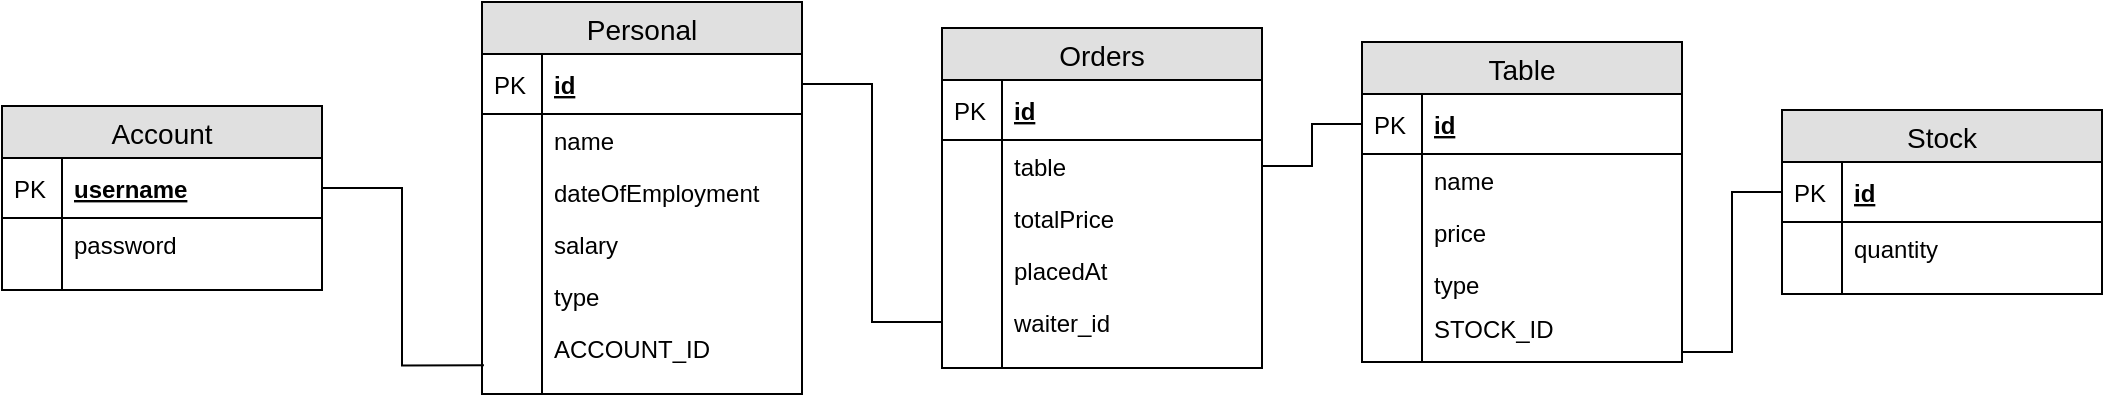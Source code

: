 <mxfile version="12.4.9" type="device"><diagram id="pYUXKNLhru7nxzMcEvK6" name="Page-1"><mxGraphModel dx="1199" dy="537" grid="1" gridSize="10" guides="1" tooltips="1" connect="1" arrows="1" fold="1" page="1" pageScale="1" pageWidth="1169" pageHeight="827" math="0" shadow="0"><root><mxCell id="0"/><mxCell id="1" parent="0"/><mxCell id="jO1ylsuyOs0CcwyvVISC-2" value="Table" style="swimlane;fontStyle=0;childLayout=stackLayout;horizontal=1;startSize=26;fillColor=#e0e0e0;horizontalStack=0;resizeParent=1;resizeParentMax=0;resizeLast=0;collapsible=1;marginBottom=0;swimlaneFillColor=#ffffff;align=center;fontSize=14;" vertex="1" parent="1"><mxGeometry x="740" y="70" width="160" height="160" as="geometry"/></mxCell><mxCell id="jO1ylsuyOs0CcwyvVISC-3" value="id" style="shape=partialRectangle;top=0;left=0;right=0;bottom=1;align=left;verticalAlign=middle;fillColor=none;spacingLeft=34;spacingRight=4;overflow=hidden;rotatable=0;points=[[0,0.5],[1,0.5]];portConstraint=eastwest;dropTarget=0;fontStyle=5;fontSize=12;" vertex="1" parent="jO1ylsuyOs0CcwyvVISC-2"><mxGeometry y="26" width="160" height="30" as="geometry"/></mxCell><mxCell id="jO1ylsuyOs0CcwyvVISC-4" value="PK" style="shape=partialRectangle;top=0;left=0;bottom=0;fillColor=none;align=left;verticalAlign=middle;spacingLeft=4;spacingRight=4;overflow=hidden;rotatable=0;points=[];portConstraint=eastwest;part=1;fontSize=12;" vertex="1" connectable="0" parent="jO1ylsuyOs0CcwyvVISC-3"><mxGeometry width="30" height="30" as="geometry"/></mxCell><mxCell id="jO1ylsuyOs0CcwyvVISC-5" value="name" style="shape=partialRectangle;top=0;left=0;right=0;bottom=0;align=left;verticalAlign=top;fillColor=none;spacingLeft=34;spacingRight=4;overflow=hidden;rotatable=0;points=[[0,0.5],[1,0.5]];portConstraint=eastwest;dropTarget=0;fontSize=12;" vertex="1" parent="jO1ylsuyOs0CcwyvVISC-2"><mxGeometry y="56" width="160" height="26" as="geometry"/></mxCell><mxCell id="jO1ylsuyOs0CcwyvVISC-6" value="" style="shape=partialRectangle;top=0;left=0;bottom=0;fillColor=none;align=left;verticalAlign=top;spacingLeft=4;spacingRight=4;overflow=hidden;rotatable=0;points=[];portConstraint=eastwest;part=1;fontSize=12;" vertex="1" connectable="0" parent="jO1ylsuyOs0CcwyvVISC-5"><mxGeometry width="30" height="26" as="geometry"/></mxCell><mxCell id="jO1ylsuyOs0CcwyvVISC-7" value="price" style="shape=partialRectangle;top=0;left=0;right=0;bottom=0;align=left;verticalAlign=top;fillColor=none;spacingLeft=34;spacingRight=4;overflow=hidden;rotatable=0;points=[[0,0.5],[1,0.5]];portConstraint=eastwest;dropTarget=0;fontSize=12;" vertex="1" parent="jO1ylsuyOs0CcwyvVISC-2"><mxGeometry y="82" width="160" height="26" as="geometry"/></mxCell><mxCell id="jO1ylsuyOs0CcwyvVISC-8" value="" style="shape=partialRectangle;top=0;left=0;bottom=0;fillColor=none;align=left;verticalAlign=top;spacingLeft=4;spacingRight=4;overflow=hidden;rotatable=0;points=[];portConstraint=eastwest;part=1;fontSize=12;" vertex="1" connectable="0" parent="jO1ylsuyOs0CcwyvVISC-7"><mxGeometry width="30" height="26" as="geometry"/></mxCell><mxCell id="jO1ylsuyOs0CcwyvVISC-9" value="type" style="shape=partialRectangle;top=0;left=0;right=0;bottom=0;align=left;verticalAlign=top;fillColor=none;spacingLeft=34;spacingRight=4;overflow=hidden;rotatable=0;points=[[0,0.5],[1,0.5]];portConstraint=eastwest;dropTarget=0;fontSize=12;" vertex="1" parent="jO1ylsuyOs0CcwyvVISC-2"><mxGeometry y="108" width="160" height="22" as="geometry"/></mxCell><mxCell id="jO1ylsuyOs0CcwyvVISC-10" value="" style="shape=partialRectangle;top=0;left=0;bottom=0;fillColor=none;align=left;verticalAlign=top;spacingLeft=4;spacingRight=4;overflow=hidden;rotatable=0;points=[];portConstraint=eastwest;part=1;fontSize=12;" vertex="1" connectable="0" parent="jO1ylsuyOs0CcwyvVISC-9"><mxGeometry width="30" height="22" as="geometry"/></mxCell><mxCell id="jO1ylsuyOs0CcwyvVISC-13" value="STOCK_ID" style="shape=partialRectangle;top=0;left=0;right=0;bottom=0;align=left;verticalAlign=top;fillColor=none;spacingLeft=34;spacingRight=4;overflow=hidden;rotatable=0;points=[[0,0.5],[1,0.5]];portConstraint=eastwest;dropTarget=0;fontSize=12;" vertex="1" parent="jO1ylsuyOs0CcwyvVISC-2"><mxGeometry y="130" width="160" height="20" as="geometry"/></mxCell><mxCell id="jO1ylsuyOs0CcwyvVISC-14" value="" style="shape=partialRectangle;top=0;left=0;bottom=0;fillColor=none;align=left;verticalAlign=top;spacingLeft=4;spacingRight=4;overflow=hidden;rotatable=0;points=[];portConstraint=eastwest;part=1;fontSize=12;" vertex="1" connectable="0" parent="jO1ylsuyOs0CcwyvVISC-13"><mxGeometry width="30" height="20.0" as="geometry"/></mxCell><mxCell id="jO1ylsuyOs0CcwyvVISC-11" value="" style="shape=partialRectangle;top=0;left=0;right=0;bottom=0;align=left;verticalAlign=top;fillColor=none;spacingLeft=34;spacingRight=4;overflow=hidden;rotatable=0;points=[[0,0.5],[1,0.5]];portConstraint=eastwest;dropTarget=0;fontSize=12;" vertex="1" parent="jO1ylsuyOs0CcwyvVISC-2"><mxGeometry y="150" width="160" height="10" as="geometry"/></mxCell><mxCell id="jO1ylsuyOs0CcwyvVISC-12" value="" style="shape=partialRectangle;top=0;left=0;bottom=0;fillColor=none;align=left;verticalAlign=top;spacingLeft=4;spacingRight=4;overflow=hidden;rotatable=0;points=[];portConstraint=eastwest;part=1;fontSize=12;" vertex="1" connectable="0" parent="jO1ylsuyOs0CcwyvVISC-11"><mxGeometry width="30" height="10" as="geometry"/></mxCell><mxCell id="jO1ylsuyOs0CcwyvVISC-15" value="Stock" style="swimlane;fontStyle=0;childLayout=stackLayout;horizontal=1;startSize=26;fillColor=#e0e0e0;horizontalStack=0;resizeParent=1;resizeParentMax=0;resizeLast=0;collapsible=1;marginBottom=0;swimlaneFillColor=#ffffff;align=center;fontSize=14;" vertex="1" parent="1"><mxGeometry x="950" y="104" width="160" height="92" as="geometry"/></mxCell><mxCell id="jO1ylsuyOs0CcwyvVISC-16" value="id" style="shape=partialRectangle;top=0;left=0;right=0;bottom=1;align=left;verticalAlign=middle;fillColor=none;spacingLeft=34;spacingRight=4;overflow=hidden;rotatable=0;points=[[0,0.5],[1,0.5]];portConstraint=eastwest;dropTarget=0;fontStyle=5;fontSize=12;" vertex="1" parent="jO1ylsuyOs0CcwyvVISC-15"><mxGeometry y="26" width="160" height="30" as="geometry"/></mxCell><mxCell id="jO1ylsuyOs0CcwyvVISC-17" value="PK" style="shape=partialRectangle;top=0;left=0;bottom=0;fillColor=none;align=left;verticalAlign=middle;spacingLeft=4;spacingRight=4;overflow=hidden;rotatable=0;points=[];portConstraint=eastwest;part=1;fontSize=12;" vertex="1" connectable="0" parent="jO1ylsuyOs0CcwyvVISC-16"><mxGeometry width="30" height="30" as="geometry"/></mxCell><mxCell id="jO1ylsuyOs0CcwyvVISC-18" value="quantity" style="shape=partialRectangle;top=0;left=0;right=0;bottom=0;align=left;verticalAlign=top;fillColor=none;spacingLeft=34;spacingRight=4;overflow=hidden;rotatable=0;points=[[0,0.5],[1,0.5]];portConstraint=eastwest;dropTarget=0;fontSize=12;" vertex="1" parent="jO1ylsuyOs0CcwyvVISC-15"><mxGeometry y="56" width="160" height="26" as="geometry"/></mxCell><mxCell id="jO1ylsuyOs0CcwyvVISC-19" value="" style="shape=partialRectangle;top=0;left=0;bottom=0;fillColor=none;align=left;verticalAlign=top;spacingLeft=4;spacingRight=4;overflow=hidden;rotatable=0;points=[];portConstraint=eastwest;part=1;fontSize=12;" vertex="1" connectable="0" parent="jO1ylsuyOs0CcwyvVISC-18"><mxGeometry width="30" height="26" as="geometry"/></mxCell><mxCell id="jO1ylsuyOs0CcwyvVISC-24" value="" style="shape=partialRectangle;top=0;left=0;right=0;bottom=0;align=left;verticalAlign=top;fillColor=none;spacingLeft=34;spacingRight=4;overflow=hidden;rotatable=0;points=[[0,0.5],[1,0.5]];portConstraint=eastwest;dropTarget=0;fontSize=12;" vertex="1" parent="jO1ylsuyOs0CcwyvVISC-15"><mxGeometry y="82" width="160" height="10" as="geometry"/></mxCell><mxCell id="jO1ylsuyOs0CcwyvVISC-25" value="" style="shape=partialRectangle;top=0;left=0;bottom=0;fillColor=none;align=left;verticalAlign=top;spacingLeft=4;spacingRight=4;overflow=hidden;rotatable=0;points=[];portConstraint=eastwest;part=1;fontSize=12;" vertex="1" connectable="0" parent="jO1ylsuyOs0CcwyvVISC-24"><mxGeometry width="30" height="10" as="geometry"/></mxCell><mxCell id="jO1ylsuyOs0CcwyvVISC-26" value="Account" style="swimlane;fontStyle=0;childLayout=stackLayout;horizontal=1;startSize=26;fillColor=#e0e0e0;horizontalStack=0;resizeParent=1;resizeParentMax=0;resizeLast=0;collapsible=1;marginBottom=0;swimlaneFillColor=#ffffff;align=center;fontSize=14;" vertex="1" parent="1"><mxGeometry x="60" y="102" width="160" height="92" as="geometry"/></mxCell><mxCell id="jO1ylsuyOs0CcwyvVISC-27" value="username" style="shape=partialRectangle;top=0;left=0;right=0;bottom=1;align=left;verticalAlign=middle;fillColor=none;spacingLeft=34;spacingRight=4;overflow=hidden;rotatable=0;points=[[0,0.5],[1,0.5]];portConstraint=eastwest;dropTarget=0;fontStyle=5;fontSize=12;" vertex="1" parent="jO1ylsuyOs0CcwyvVISC-26"><mxGeometry y="26" width="160" height="30" as="geometry"/></mxCell><mxCell id="jO1ylsuyOs0CcwyvVISC-28" value="PK" style="shape=partialRectangle;top=0;left=0;bottom=0;fillColor=none;align=left;verticalAlign=middle;spacingLeft=4;spacingRight=4;overflow=hidden;rotatable=0;points=[];portConstraint=eastwest;part=1;fontSize=12;" vertex="1" connectable="0" parent="jO1ylsuyOs0CcwyvVISC-27"><mxGeometry width="30" height="30" as="geometry"/></mxCell><mxCell id="jO1ylsuyOs0CcwyvVISC-29" value="password" style="shape=partialRectangle;top=0;left=0;right=0;bottom=0;align=left;verticalAlign=top;fillColor=none;spacingLeft=34;spacingRight=4;overflow=hidden;rotatable=0;points=[[0,0.5],[1,0.5]];portConstraint=eastwest;dropTarget=0;fontSize=12;" vertex="1" parent="jO1ylsuyOs0CcwyvVISC-26"><mxGeometry y="56" width="160" height="26" as="geometry"/></mxCell><mxCell id="jO1ylsuyOs0CcwyvVISC-30" value="" style="shape=partialRectangle;top=0;left=0;bottom=0;fillColor=none;align=left;verticalAlign=top;spacingLeft=4;spacingRight=4;overflow=hidden;rotatable=0;points=[];portConstraint=eastwest;part=1;fontSize=12;" vertex="1" connectable="0" parent="jO1ylsuyOs0CcwyvVISC-29"><mxGeometry width="30" height="26" as="geometry"/></mxCell><mxCell id="jO1ylsuyOs0CcwyvVISC-35" value="" style="shape=partialRectangle;top=0;left=0;right=0;bottom=0;align=left;verticalAlign=top;fillColor=none;spacingLeft=34;spacingRight=4;overflow=hidden;rotatable=0;points=[[0,0.5],[1,0.5]];portConstraint=eastwest;dropTarget=0;fontSize=12;" vertex="1" parent="jO1ylsuyOs0CcwyvVISC-26"><mxGeometry y="82" width="160" height="10" as="geometry"/></mxCell><mxCell id="jO1ylsuyOs0CcwyvVISC-36" value="" style="shape=partialRectangle;top=0;left=0;bottom=0;fillColor=none;align=left;verticalAlign=top;spacingLeft=4;spacingRight=4;overflow=hidden;rotatable=0;points=[];portConstraint=eastwest;part=1;fontSize=12;" vertex="1" connectable="0" parent="jO1ylsuyOs0CcwyvVISC-35"><mxGeometry width="30" height="10" as="geometry"/></mxCell><mxCell id="jO1ylsuyOs0CcwyvVISC-37" value="Personal" style="swimlane;fontStyle=0;childLayout=stackLayout;horizontal=1;startSize=26;fillColor=#e0e0e0;horizontalStack=0;resizeParent=1;resizeParentMax=0;resizeLast=0;collapsible=1;marginBottom=0;swimlaneFillColor=#ffffff;align=center;fontSize=14;" vertex="1" parent="1"><mxGeometry x="300" y="50" width="160" height="196" as="geometry"/></mxCell><mxCell id="jO1ylsuyOs0CcwyvVISC-38" value="id" style="shape=partialRectangle;top=0;left=0;right=0;bottom=1;align=left;verticalAlign=middle;fillColor=none;spacingLeft=34;spacingRight=4;overflow=hidden;rotatable=0;points=[[0,0.5],[1,0.5]];portConstraint=eastwest;dropTarget=0;fontStyle=5;fontSize=12;" vertex="1" parent="jO1ylsuyOs0CcwyvVISC-37"><mxGeometry y="26" width="160" height="30" as="geometry"/></mxCell><mxCell id="jO1ylsuyOs0CcwyvVISC-39" value="PK" style="shape=partialRectangle;top=0;left=0;bottom=0;fillColor=none;align=left;verticalAlign=middle;spacingLeft=4;spacingRight=4;overflow=hidden;rotatable=0;points=[];portConstraint=eastwest;part=1;fontSize=12;" vertex="1" connectable="0" parent="jO1ylsuyOs0CcwyvVISC-38"><mxGeometry width="30" height="30" as="geometry"/></mxCell><mxCell id="jO1ylsuyOs0CcwyvVISC-40" value="name" style="shape=partialRectangle;top=0;left=0;right=0;bottom=0;align=left;verticalAlign=top;fillColor=none;spacingLeft=34;spacingRight=4;overflow=hidden;rotatable=0;points=[[0,0.5],[1,0.5]];portConstraint=eastwest;dropTarget=0;fontSize=12;" vertex="1" parent="jO1ylsuyOs0CcwyvVISC-37"><mxGeometry y="56" width="160" height="26" as="geometry"/></mxCell><mxCell id="jO1ylsuyOs0CcwyvVISC-41" value="" style="shape=partialRectangle;top=0;left=0;bottom=0;fillColor=none;align=left;verticalAlign=top;spacingLeft=4;spacingRight=4;overflow=hidden;rotatable=0;points=[];portConstraint=eastwest;part=1;fontSize=12;" vertex="1" connectable="0" parent="jO1ylsuyOs0CcwyvVISC-40"><mxGeometry width="30" height="26" as="geometry"/></mxCell><mxCell id="jO1ylsuyOs0CcwyvVISC-42" value="dateOfEmployment" style="shape=partialRectangle;top=0;left=0;right=0;bottom=0;align=left;verticalAlign=top;fillColor=none;spacingLeft=34;spacingRight=4;overflow=hidden;rotatable=0;points=[[0,0.5],[1,0.5]];portConstraint=eastwest;dropTarget=0;fontSize=12;" vertex="1" parent="jO1ylsuyOs0CcwyvVISC-37"><mxGeometry y="82" width="160" height="26" as="geometry"/></mxCell><mxCell id="jO1ylsuyOs0CcwyvVISC-43" value="" style="shape=partialRectangle;top=0;left=0;bottom=0;fillColor=none;align=left;verticalAlign=top;spacingLeft=4;spacingRight=4;overflow=hidden;rotatable=0;points=[];portConstraint=eastwest;part=1;fontSize=12;" vertex="1" connectable="0" parent="jO1ylsuyOs0CcwyvVISC-42"><mxGeometry width="30" height="26" as="geometry"/></mxCell><mxCell id="jO1ylsuyOs0CcwyvVISC-44" value="salary" style="shape=partialRectangle;top=0;left=0;right=0;bottom=0;align=left;verticalAlign=top;fillColor=none;spacingLeft=34;spacingRight=4;overflow=hidden;rotatable=0;points=[[0,0.5],[1,0.5]];portConstraint=eastwest;dropTarget=0;fontSize=12;" vertex="1" parent="jO1ylsuyOs0CcwyvVISC-37"><mxGeometry y="108" width="160" height="26" as="geometry"/></mxCell><mxCell id="jO1ylsuyOs0CcwyvVISC-45" value="" style="shape=partialRectangle;top=0;left=0;bottom=0;fillColor=none;align=left;verticalAlign=top;spacingLeft=4;spacingRight=4;overflow=hidden;rotatable=0;points=[];portConstraint=eastwest;part=1;fontSize=12;" vertex="1" connectable="0" parent="jO1ylsuyOs0CcwyvVISC-44"><mxGeometry width="30" height="26" as="geometry"/></mxCell><mxCell id="jO1ylsuyOs0CcwyvVISC-48" value="type" style="shape=partialRectangle;top=0;left=0;right=0;bottom=0;align=left;verticalAlign=top;fillColor=none;spacingLeft=34;spacingRight=4;overflow=hidden;rotatable=0;points=[[0,0.5],[1,0.5]];portConstraint=eastwest;dropTarget=0;fontSize=12;" vertex="1" parent="jO1ylsuyOs0CcwyvVISC-37"><mxGeometry y="134" width="160" height="26" as="geometry"/></mxCell><mxCell id="jO1ylsuyOs0CcwyvVISC-49" value="" style="shape=partialRectangle;top=0;left=0;bottom=0;fillColor=none;align=left;verticalAlign=top;spacingLeft=4;spacingRight=4;overflow=hidden;rotatable=0;points=[];portConstraint=eastwest;part=1;fontSize=12;" vertex="1" connectable="0" parent="jO1ylsuyOs0CcwyvVISC-48"><mxGeometry width="30" height="26" as="geometry"/></mxCell><mxCell id="jO1ylsuyOs0CcwyvVISC-50" value="ACCOUNT_ID" style="shape=partialRectangle;top=0;left=0;right=0;bottom=0;align=left;verticalAlign=top;fillColor=none;spacingLeft=34;spacingRight=4;overflow=hidden;rotatable=0;points=[[0,0.5],[1,0.5]];portConstraint=eastwest;dropTarget=0;fontSize=12;" vertex="1" parent="jO1ylsuyOs0CcwyvVISC-37"><mxGeometry y="160" width="160" height="26" as="geometry"/></mxCell><mxCell id="jO1ylsuyOs0CcwyvVISC-51" value="" style="shape=partialRectangle;top=0;left=0;bottom=0;fillColor=none;align=left;verticalAlign=top;spacingLeft=4;spacingRight=4;overflow=hidden;rotatable=0;points=[];portConstraint=eastwest;part=1;fontSize=12;" vertex="1" connectable="0" parent="jO1ylsuyOs0CcwyvVISC-50"><mxGeometry width="30" height="26" as="geometry"/></mxCell><mxCell id="jO1ylsuyOs0CcwyvVISC-46" value="" style="shape=partialRectangle;top=0;left=0;right=0;bottom=0;align=left;verticalAlign=top;fillColor=none;spacingLeft=34;spacingRight=4;overflow=hidden;rotatable=0;points=[[0,0.5],[1,0.5]];portConstraint=eastwest;dropTarget=0;fontSize=12;" vertex="1" parent="jO1ylsuyOs0CcwyvVISC-37"><mxGeometry y="186" width="160" height="10" as="geometry"/></mxCell><mxCell id="jO1ylsuyOs0CcwyvVISC-47" value="" style="shape=partialRectangle;top=0;left=0;bottom=0;fillColor=none;align=left;verticalAlign=top;spacingLeft=4;spacingRight=4;overflow=hidden;rotatable=0;points=[];portConstraint=eastwest;part=1;fontSize=12;" vertex="1" connectable="0" parent="jO1ylsuyOs0CcwyvVISC-46"><mxGeometry width="30" height="10" as="geometry"/></mxCell><mxCell id="jO1ylsuyOs0CcwyvVISC-52" value="Orders" style="swimlane;fontStyle=0;childLayout=stackLayout;horizontal=1;startSize=26;fillColor=#e0e0e0;horizontalStack=0;resizeParent=1;resizeParentMax=0;resizeLast=0;collapsible=1;marginBottom=0;swimlaneFillColor=#ffffff;align=center;fontSize=14;" vertex="1" parent="1"><mxGeometry x="530" y="63" width="160" height="170" as="geometry"/></mxCell><mxCell id="jO1ylsuyOs0CcwyvVISC-53" value="id" style="shape=partialRectangle;top=0;left=0;right=0;bottom=1;align=left;verticalAlign=middle;fillColor=none;spacingLeft=34;spacingRight=4;overflow=hidden;rotatable=0;points=[[0,0.5],[1,0.5]];portConstraint=eastwest;dropTarget=0;fontStyle=5;fontSize=12;" vertex="1" parent="jO1ylsuyOs0CcwyvVISC-52"><mxGeometry y="26" width="160" height="30" as="geometry"/></mxCell><mxCell id="jO1ylsuyOs0CcwyvVISC-54" value="PK" style="shape=partialRectangle;top=0;left=0;bottom=0;fillColor=none;align=left;verticalAlign=middle;spacingLeft=4;spacingRight=4;overflow=hidden;rotatable=0;points=[];portConstraint=eastwest;part=1;fontSize=12;" vertex="1" connectable="0" parent="jO1ylsuyOs0CcwyvVISC-53"><mxGeometry width="30" height="30" as="geometry"/></mxCell><mxCell id="jO1ylsuyOs0CcwyvVISC-55" value="table" style="shape=partialRectangle;top=0;left=0;right=0;bottom=0;align=left;verticalAlign=top;fillColor=none;spacingLeft=34;spacingRight=4;overflow=hidden;rotatable=0;points=[[0,0.5],[1,0.5]];portConstraint=eastwest;dropTarget=0;fontSize=12;" vertex="1" parent="jO1ylsuyOs0CcwyvVISC-52"><mxGeometry y="56" width="160" height="26" as="geometry"/></mxCell><mxCell id="jO1ylsuyOs0CcwyvVISC-56" value="" style="shape=partialRectangle;top=0;left=0;bottom=0;fillColor=none;align=left;verticalAlign=top;spacingLeft=4;spacingRight=4;overflow=hidden;rotatable=0;points=[];portConstraint=eastwest;part=1;fontSize=12;" vertex="1" connectable="0" parent="jO1ylsuyOs0CcwyvVISC-55"><mxGeometry width="30" height="26" as="geometry"/></mxCell><mxCell id="jO1ylsuyOs0CcwyvVISC-57" value="totalPrice" style="shape=partialRectangle;top=0;left=0;right=0;bottom=0;align=left;verticalAlign=top;fillColor=none;spacingLeft=34;spacingRight=4;overflow=hidden;rotatable=0;points=[[0,0.5],[1,0.5]];portConstraint=eastwest;dropTarget=0;fontSize=12;" vertex="1" parent="jO1ylsuyOs0CcwyvVISC-52"><mxGeometry y="82" width="160" height="26" as="geometry"/></mxCell><mxCell id="jO1ylsuyOs0CcwyvVISC-58" value="" style="shape=partialRectangle;top=0;left=0;bottom=0;fillColor=none;align=left;verticalAlign=top;spacingLeft=4;spacingRight=4;overflow=hidden;rotatable=0;points=[];portConstraint=eastwest;part=1;fontSize=12;" vertex="1" connectable="0" parent="jO1ylsuyOs0CcwyvVISC-57"><mxGeometry width="30" height="26" as="geometry"/></mxCell><mxCell id="jO1ylsuyOs0CcwyvVISC-59" value="placedAt" style="shape=partialRectangle;top=0;left=0;right=0;bottom=0;align=left;verticalAlign=top;fillColor=none;spacingLeft=34;spacingRight=4;overflow=hidden;rotatable=0;points=[[0,0.5],[1,0.5]];portConstraint=eastwest;dropTarget=0;fontSize=12;" vertex="1" parent="jO1ylsuyOs0CcwyvVISC-52"><mxGeometry y="108" width="160" height="26" as="geometry"/></mxCell><mxCell id="jO1ylsuyOs0CcwyvVISC-60" value="" style="shape=partialRectangle;top=0;left=0;bottom=0;fillColor=none;align=left;verticalAlign=top;spacingLeft=4;spacingRight=4;overflow=hidden;rotatable=0;points=[];portConstraint=eastwest;part=1;fontSize=12;" vertex="1" connectable="0" parent="jO1ylsuyOs0CcwyvVISC-59"><mxGeometry width="30" height="26" as="geometry"/></mxCell><mxCell id="jO1ylsuyOs0CcwyvVISC-63" value="waiter_id" style="shape=partialRectangle;top=0;left=0;right=0;bottom=0;align=left;verticalAlign=top;fillColor=none;spacingLeft=34;spacingRight=4;overflow=hidden;rotatable=0;points=[[0,0.5],[1,0.5]];portConstraint=eastwest;dropTarget=0;fontSize=12;" vertex="1" parent="jO1ylsuyOs0CcwyvVISC-52"><mxGeometry y="134" width="160" height="26" as="geometry"/></mxCell><mxCell id="jO1ylsuyOs0CcwyvVISC-64" value="" style="shape=partialRectangle;top=0;left=0;bottom=0;fillColor=none;align=left;verticalAlign=top;spacingLeft=4;spacingRight=4;overflow=hidden;rotatable=0;points=[];portConstraint=eastwest;part=1;fontSize=12;" vertex="1" connectable="0" parent="jO1ylsuyOs0CcwyvVISC-63"><mxGeometry width="30" height="26" as="geometry"/></mxCell><mxCell id="jO1ylsuyOs0CcwyvVISC-61" value="" style="shape=partialRectangle;top=0;left=0;right=0;bottom=0;align=left;verticalAlign=top;fillColor=none;spacingLeft=34;spacingRight=4;overflow=hidden;rotatable=0;points=[[0,0.5],[1,0.5]];portConstraint=eastwest;dropTarget=0;fontSize=12;" vertex="1" parent="jO1ylsuyOs0CcwyvVISC-52"><mxGeometry y="160" width="160" height="10" as="geometry"/></mxCell><mxCell id="jO1ylsuyOs0CcwyvVISC-62" value="" style="shape=partialRectangle;top=0;left=0;bottom=0;fillColor=none;align=left;verticalAlign=top;spacingLeft=4;spacingRight=4;overflow=hidden;rotatable=0;points=[];portConstraint=eastwest;part=1;fontSize=12;" vertex="1" connectable="0" parent="jO1ylsuyOs0CcwyvVISC-61"><mxGeometry width="30" height="10" as="geometry"/></mxCell><mxCell id="jO1ylsuyOs0CcwyvVISC-67" style="edgeStyle=orthogonalEdgeStyle;rounded=0;orthogonalLoop=1;jettySize=auto;html=1;exitX=1;exitY=0.5;exitDx=0;exitDy=0;entryX=0.006;entryY=-0.435;entryDx=0;entryDy=0;entryPerimeter=0;endArrow=none;endFill=0;" edge="1" parent="1" source="jO1ylsuyOs0CcwyvVISC-27" target="jO1ylsuyOs0CcwyvVISC-46"><mxGeometry relative="1" as="geometry"/></mxCell><mxCell id="jO1ylsuyOs0CcwyvVISC-68" style="edgeStyle=orthogonalEdgeStyle;rounded=0;orthogonalLoop=1;jettySize=auto;html=1;exitX=1;exitY=0.5;exitDx=0;exitDy=0;entryX=0;entryY=0.5;entryDx=0;entryDy=0;endArrow=none;endFill=0;" edge="1" parent="1" source="jO1ylsuyOs0CcwyvVISC-38" target="jO1ylsuyOs0CcwyvVISC-63"><mxGeometry relative="1" as="geometry"/></mxCell><mxCell id="jO1ylsuyOs0CcwyvVISC-69" style="edgeStyle=orthogonalEdgeStyle;rounded=0;orthogonalLoop=1;jettySize=auto;html=1;exitX=0;exitY=0.5;exitDx=0;exitDy=0;entryX=1;entryY=0.5;entryDx=0;entryDy=0;endArrow=none;endFill=0;" edge="1" parent="1" source="jO1ylsuyOs0CcwyvVISC-16" target="jO1ylsuyOs0CcwyvVISC-11"><mxGeometry relative="1" as="geometry"/></mxCell><mxCell id="jO1ylsuyOs0CcwyvVISC-70" style="edgeStyle=orthogonalEdgeStyle;rounded=0;orthogonalLoop=1;jettySize=auto;html=1;exitX=0;exitY=0.5;exitDx=0;exitDy=0;entryX=1;entryY=0.5;entryDx=0;entryDy=0;endArrow=none;endFill=0;" edge="1" parent="1" source="jO1ylsuyOs0CcwyvVISC-3" target="jO1ylsuyOs0CcwyvVISC-55"><mxGeometry relative="1" as="geometry"/></mxCell></root></mxGraphModel></diagram></mxfile>